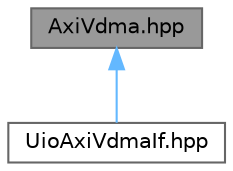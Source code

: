 digraph "AxiVdma.hpp"
{
 // INTERACTIVE_SVG=YES
 // LATEX_PDF_SIZE
  bgcolor="transparent";
  edge [fontname=Helvetica,fontsize=10,labelfontname=Helvetica,labelfontsize=10];
  node [fontname=Helvetica,fontsize=10,shape=box,height=0.2,width=0.4];
  Node1 [label="AxiVdma.hpp",height=0.2,width=0.4,color="gray40", fillcolor="grey60", style="filled", fontcolor="black",tooltip=" "];
  Node1 -> Node2 [dir="back",color="steelblue1",style="solid"];
  Node2 [label="UioAxiVdmaIf.hpp",height=0.2,width=0.4,color="grey40", fillcolor="white", style="filled",URL="$_uio_axi_vdma_if_8hpp.html",tooltip=" "];
}
